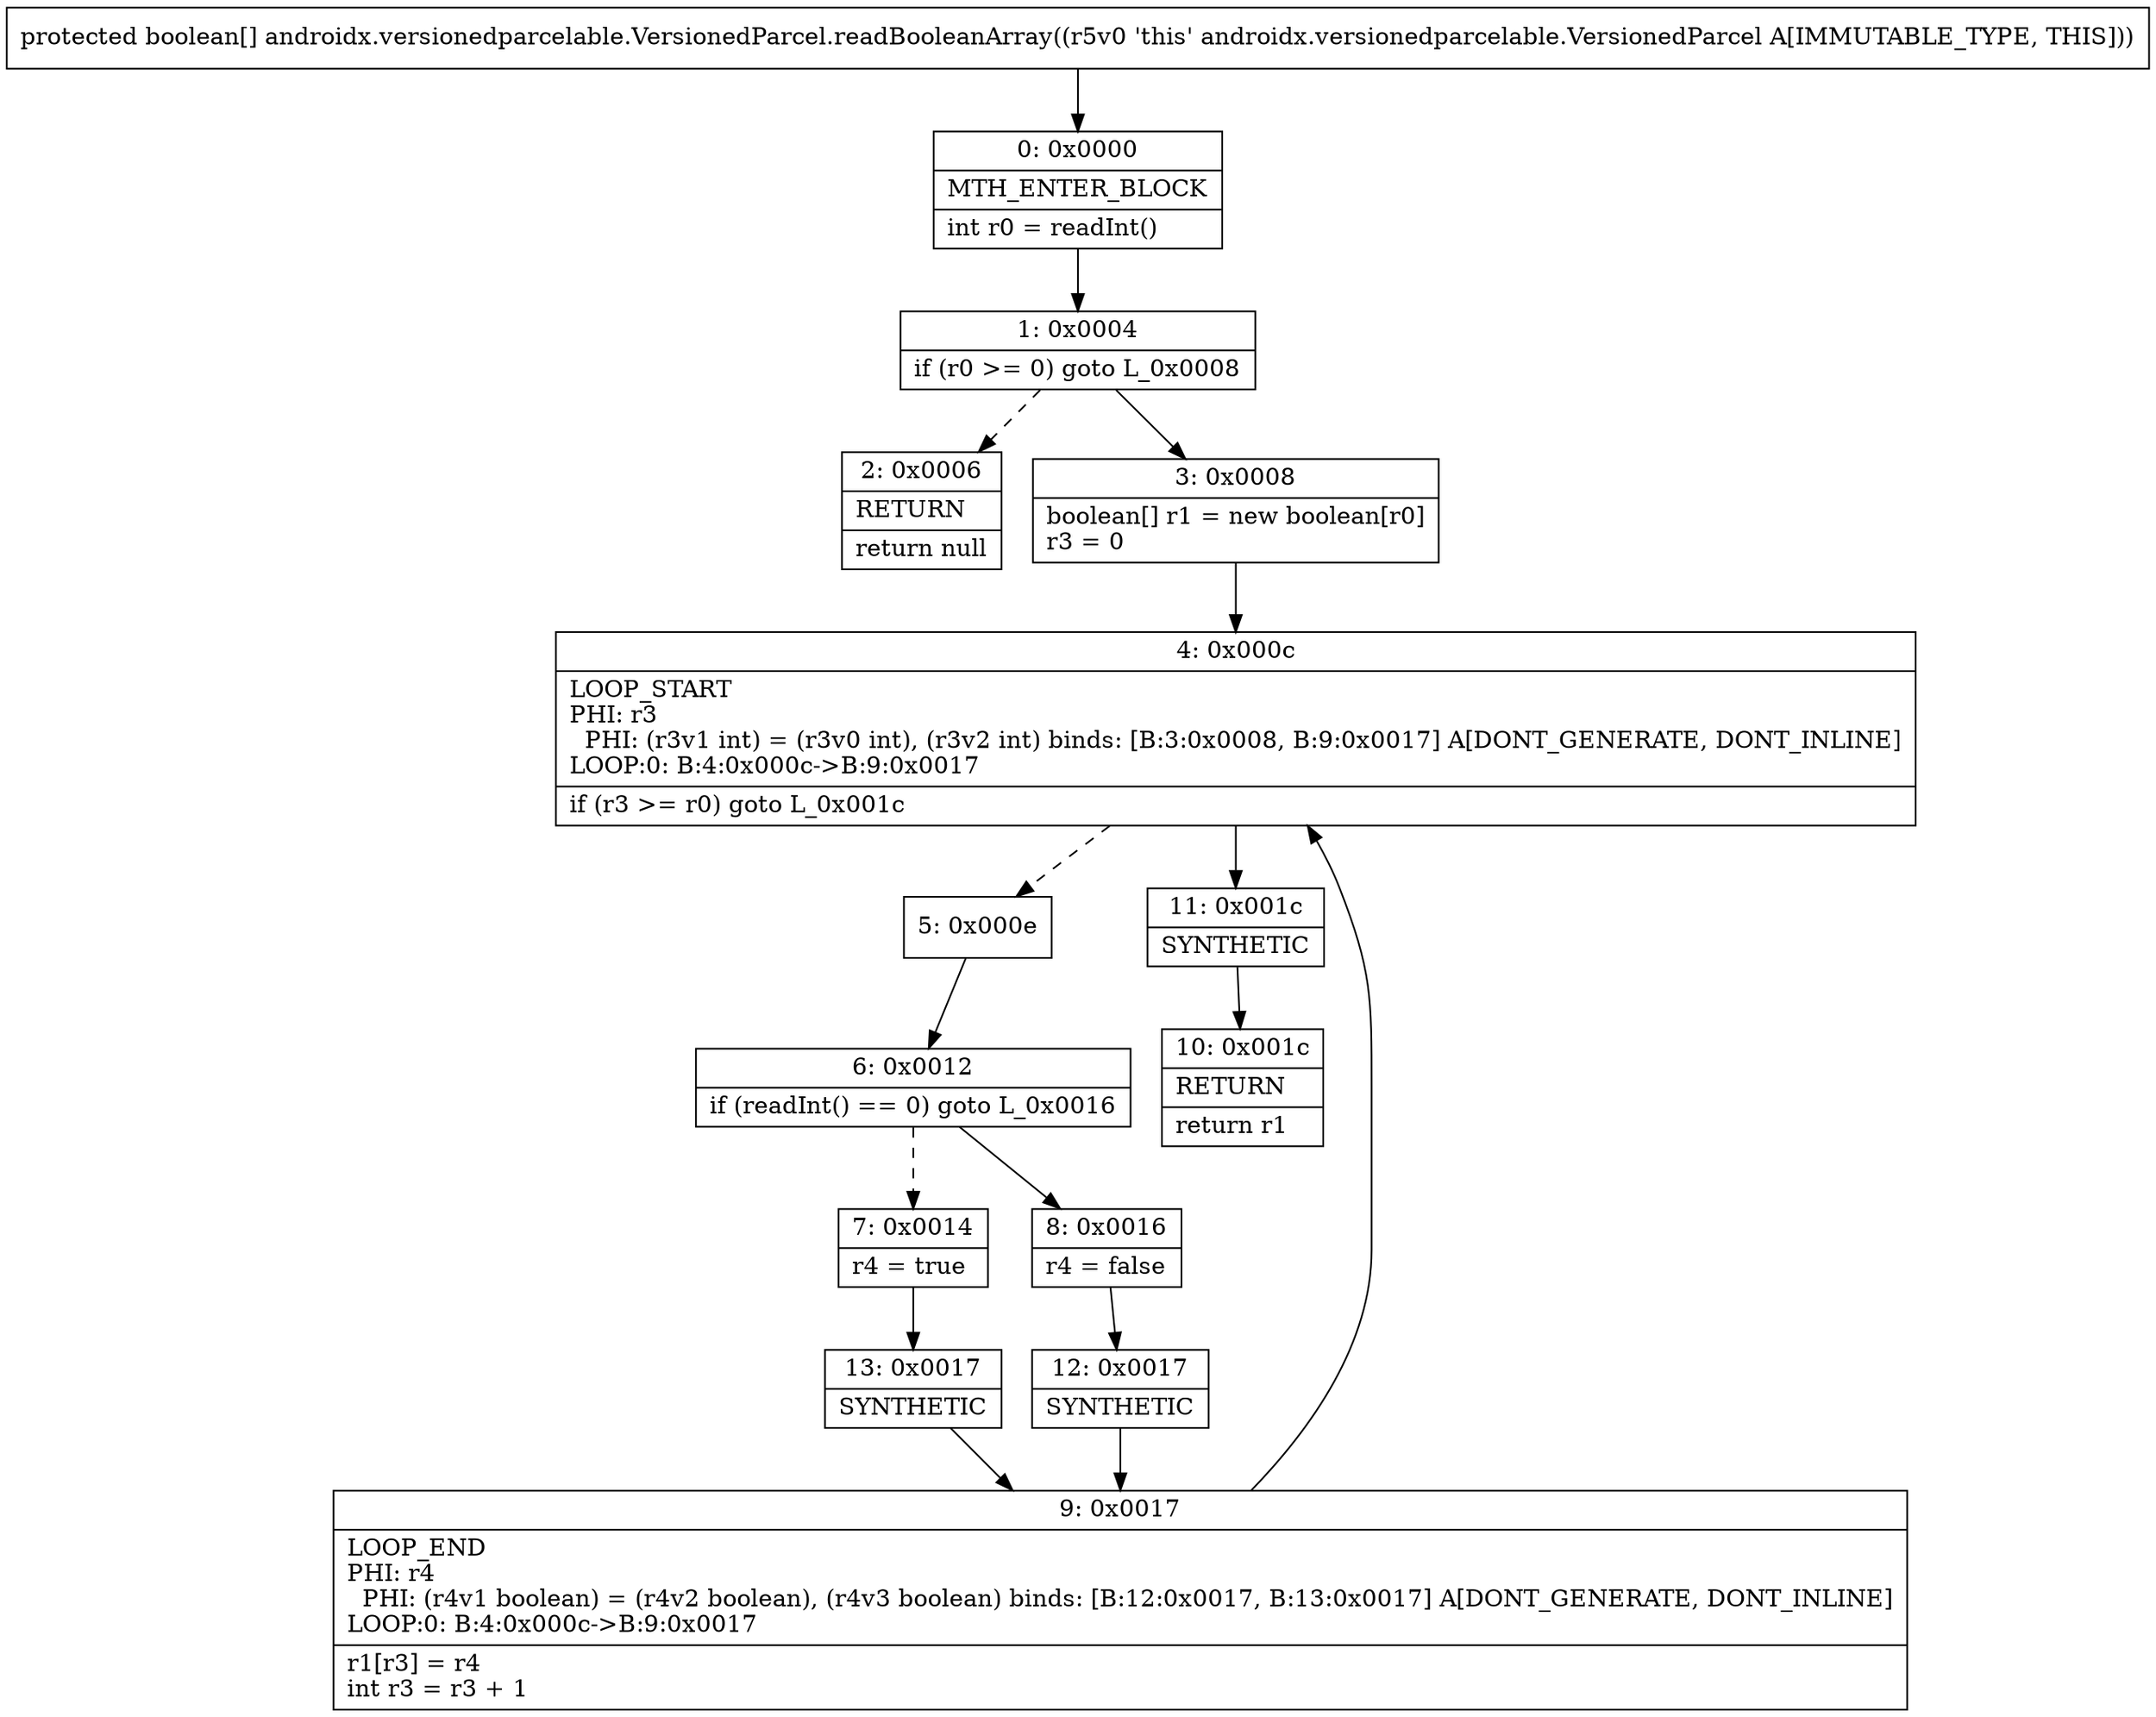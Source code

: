 digraph "CFG forandroidx.versionedparcelable.VersionedParcel.readBooleanArray()[Z" {
Node_0 [shape=record,label="{0\:\ 0x0000|MTH_ENTER_BLOCK\l|int r0 = readInt()\l}"];
Node_1 [shape=record,label="{1\:\ 0x0004|if (r0 \>= 0) goto L_0x0008\l}"];
Node_2 [shape=record,label="{2\:\ 0x0006|RETURN\l|return null\l}"];
Node_3 [shape=record,label="{3\:\ 0x0008|boolean[] r1 = new boolean[r0]\lr3 = 0\l}"];
Node_4 [shape=record,label="{4\:\ 0x000c|LOOP_START\lPHI: r3 \l  PHI: (r3v1 int) = (r3v0 int), (r3v2 int) binds: [B:3:0x0008, B:9:0x0017] A[DONT_GENERATE, DONT_INLINE]\lLOOP:0: B:4:0x000c\-\>B:9:0x0017\l|if (r3 \>= r0) goto L_0x001c\l}"];
Node_5 [shape=record,label="{5\:\ 0x000e}"];
Node_6 [shape=record,label="{6\:\ 0x0012|if (readInt() == 0) goto L_0x0016\l}"];
Node_7 [shape=record,label="{7\:\ 0x0014|r4 = true\l}"];
Node_8 [shape=record,label="{8\:\ 0x0016|r4 = false\l}"];
Node_9 [shape=record,label="{9\:\ 0x0017|LOOP_END\lPHI: r4 \l  PHI: (r4v1 boolean) = (r4v2 boolean), (r4v3 boolean) binds: [B:12:0x0017, B:13:0x0017] A[DONT_GENERATE, DONT_INLINE]\lLOOP:0: B:4:0x000c\-\>B:9:0x0017\l|r1[r3] = r4\lint r3 = r3 + 1\l}"];
Node_10 [shape=record,label="{10\:\ 0x001c|RETURN\l|return r1\l}"];
Node_11 [shape=record,label="{11\:\ 0x001c|SYNTHETIC\l}"];
Node_12 [shape=record,label="{12\:\ 0x0017|SYNTHETIC\l}"];
Node_13 [shape=record,label="{13\:\ 0x0017|SYNTHETIC\l}"];
MethodNode[shape=record,label="{protected boolean[] androidx.versionedparcelable.VersionedParcel.readBooleanArray((r5v0 'this' androidx.versionedparcelable.VersionedParcel A[IMMUTABLE_TYPE, THIS])) }"];
MethodNode -> Node_0;
Node_0 -> Node_1;
Node_1 -> Node_2[style=dashed];
Node_1 -> Node_3;
Node_3 -> Node_4;
Node_4 -> Node_5[style=dashed];
Node_4 -> Node_11;
Node_5 -> Node_6;
Node_6 -> Node_7[style=dashed];
Node_6 -> Node_8;
Node_7 -> Node_13;
Node_8 -> Node_12;
Node_9 -> Node_4;
Node_11 -> Node_10;
Node_12 -> Node_9;
Node_13 -> Node_9;
}

